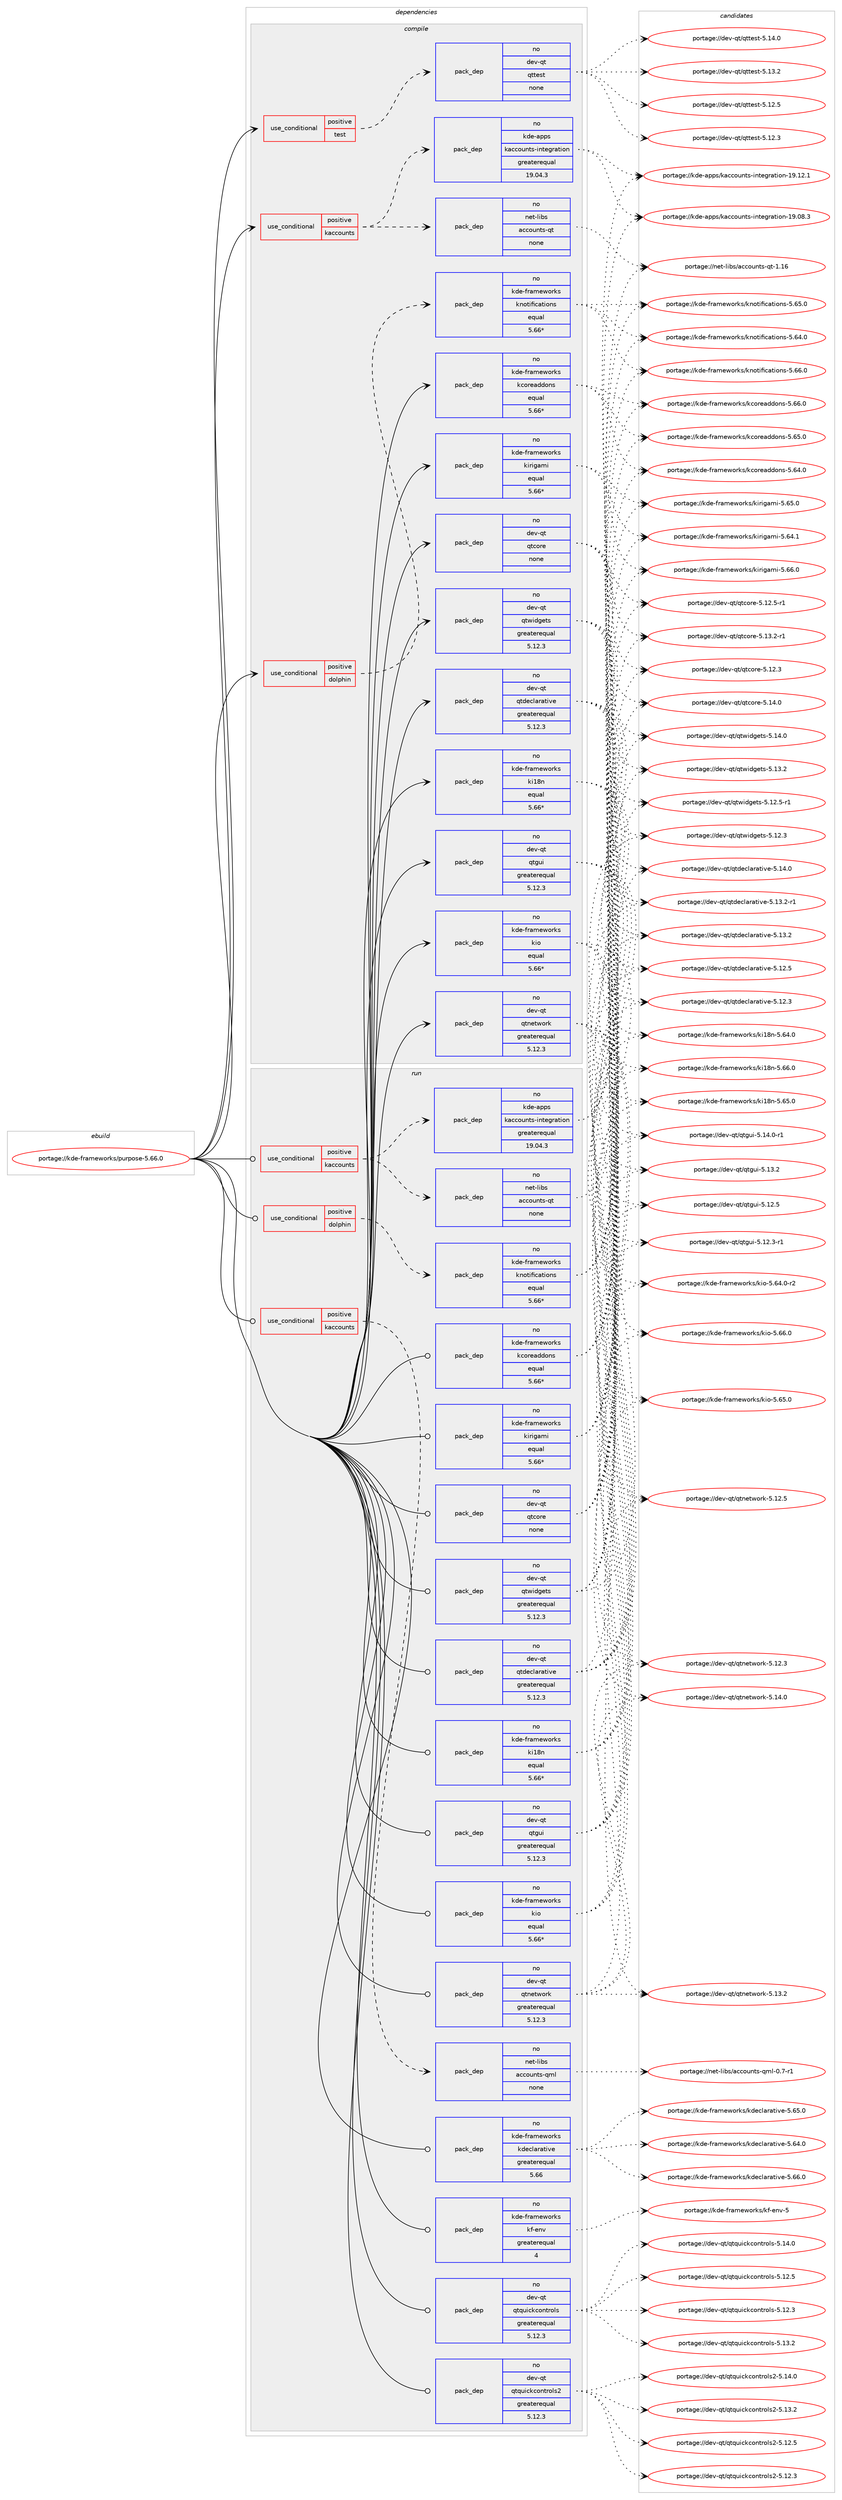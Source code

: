 digraph prolog {

# *************
# Graph options
# *************

newrank=true;
concentrate=true;
compound=true;
graph [rankdir=LR,fontname=Helvetica,fontsize=10,ranksep=1.5];#, ranksep=2.5, nodesep=0.2];
edge  [arrowhead=vee];
node  [fontname=Helvetica,fontsize=10];

# **********
# The ebuild
# **********

subgraph cluster_leftcol {
color=gray;
rank=same;
label=<<i>ebuild</i>>;
id [label="portage://kde-frameworks/purpose-5.66.0", color=red, width=4, href="../kde-frameworks/purpose-5.66.0.svg"];
}

# ****************
# The dependencies
# ****************

subgraph cluster_midcol {
color=gray;
label=<<i>dependencies</i>>;
subgraph cluster_compile {
fillcolor="#eeeeee";
style=filled;
label=<<i>compile</i>>;
subgraph cond55163 {
dependency244791 [label=<<TABLE BORDER="0" CELLBORDER="1" CELLSPACING="0" CELLPADDING="4"><TR><TD ROWSPAN="3" CELLPADDING="10">use_conditional</TD></TR><TR><TD>positive</TD></TR><TR><TD>dolphin</TD></TR></TABLE>>, shape=none, color=red];
subgraph pack185816 {
dependency244792 [label=<<TABLE BORDER="0" CELLBORDER="1" CELLSPACING="0" CELLPADDING="4" WIDTH="220"><TR><TD ROWSPAN="6" CELLPADDING="30">pack_dep</TD></TR><TR><TD WIDTH="110">no</TD></TR><TR><TD>kde-frameworks</TD></TR><TR><TD>knotifications</TD></TR><TR><TD>equal</TD></TR><TR><TD>5.66*</TD></TR></TABLE>>, shape=none, color=blue];
}
dependency244791:e -> dependency244792:w [weight=20,style="dashed",arrowhead="vee"];
}
id:e -> dependency244791:w [weight=20,style="solid",arrowhead="vee"];
subgraph cond55164 {
dependency244793 [label=<<TABLE BORDER="0" CELLBORDER="1" CELLSPACING="0" CELLPADDING="4"><TR><TD ROWSPAN="3" CELLPADDING="10">use_conditional</TD></TR><TR><TD>positive</TD></TR><TR><TD>kaccounts</TD></TR></TABLE>>, shape=none, color=red];
subgraph pack185817 {
dependency244794 [label=<<TABLE BORDER="0" CELLBORDER="1" CELLSPACING="0" CELLPADDING="4" WIDTH="220"><TR><TD ROWSPAN="6" CELLPADDING="30">pack_dep</TD></TR><TR><TD WIDTH="110">no</TD></TR><TR><TD>kde-apps</TD></TR><TR><TD>kaccounts-integration</TD></TR><TR><TD>greaterequal</TD></TR><TR><TD>19.04.3</TD></TR></TABLE>>, shape=none, color=blue];
}
dependency244793:e -> dependency244794:w [weight=20,style="dashed",arrowhead="vee"];
subgraph pack185818 {
dependency244795 [label=<<TABLE BORDER="0" CELLBORDER="1" CELLSPACING="0" CELLPADDING="4" WIDTH="220"><TR><TD ROWSPAN="6" CELLPADDING="30">pack_dep</TD></TR><TR><TD WIDTH="110">no</TD></TR><TR><TD>net-libs</TD></TR><TR><TD>accounts-qt</TD></TR><TR><TD>none</TD></TR><TR><TD></TD></TR></TABLE>>, shape=none, color=blue];
}
dependency244793:e -> dependency244795:w [weight=20,style="dashed",arrowhead="vee"];
}
id:e -> dependency244793:w [weight=20,style="solid",arrowhead="vee"];
subgraph cond55165 {
dependency244796 [label=<<TABLE BORDER="0" CELLBORDER="1" CELLSPACING="0" CELLPADDING="4"><TR><TD ROWSPAN="3" CELLPADDING="10">use_conditional</TD></TR><TR><TD>positive</TD></TR><TR><TD>test</TD></TR></TABLE>>, shape=none, color=red];
subgraph pack185819 {
dependency244797 [label=<<TABLE BORDER="0" CELLBORDER="1" CELLSPACING="0" CELLPADDING="4" WIDTH="220"><TR><TD ROWSPAN="6" CELLPADDING="30">pack_dep</TD></TR><TR><TD WIDTH="110">no</TD></TR><TR><TD>dev-qt</TD></TR><TR><TD>qttest</TD></TR><TR><TD>none</TD></TR><TR><TD></TD></TR></TABLE>>, shape=none, color=blue];
}
dependency244796:e -> dependency244797:w [weight=20,style="dashed",arrowhead="vee"];
}
id:e -> dependency244796:w [weight=20,style="solid",arrowhead="vee"];
subgraph pack185820 {
dependency244798 [label=<<TABLE BORDER="0" CELLBORDER="1" CELLSPACING="0" CELLPADDING="4" WIDTH="220"><TR><TD ROWSPAN="6" CELLPADDING="30">pack_dep</TD></TR><TR><TD WIDTH="110">no</TD></TR><TR><TD>dev-qt</TD></TR><TR><TD>qtcore</TD></TR><TR><TD>none</TD></TR><TR><TD></TD></TR></TABLE>>, shape=none, color=blue];
}
id:e -> dependency244798:w [weight=20,style="solid",arrowhead="vee"];
subgraph pack185821 {
dependency244799 [label=<<TABLE BORDER="0" CELLBORDER="1" CELLSPACING="0" CELLPADDING="4" WIDTH="220"><TR><TD ROWSPAN="6" CELLPADDING="30">pack_dep</TD></TR><TR><TD WIDTH="110">no</TD></TR><TR><TD>dev-qt</TD></TR><TR><TD>qtdeclarative</TD></TR><TR><TD>greaterequal</TD></TR><TR><TD>5.12.3</TD></TR></TABLE>>, shape=none, color=blue];
}
id:e -> dependency244799:w [weight=20,style="solid",arrowhead="vee"];
subgraph pack185822 {
dependency244800 [label=<<TABLE BORDER="0" CELLBORDER="1" CELLSPACING="0" CELLPADDING="4" WIDTH="220"><TR><TD ROWSPAN="6" CELLPADDING="30">pack_dep</TD></TR><TR><TD WIDTH="110">no</TD></TR><TR><TD>dev-qt</TD></TR><TR><TD>qtgui</TD></TR><TR><TD>greaterequal</TD></TR><TR><TD>5.12.3</TD></TR></TABLE>>, shape=none, color=blue];
}
id:e -> dependency244800:w [weight=20,style="solid",arrowhead="vee"];
subgraph pack185823 {
dependency244801 [label=<<TABLE BORDER="0" CELLBORDER="1" CELLSPACING="0" CELLPADDING="4" WIDTH="220"><TR><TD ROWSPAN="6" CELLPADDING="30">pack_dep</TD></TR><TR><TD WIDTH="110">no</TD></TR><TR><TD>dev-qt</TD></TR><TR><TD>qtnetwork</TD></TR><TR><TD>greaterequal</TD></TR><TR><TD>5.12.3</TD></TR></TABLE>>, shape=none, color=blue];
}
id:e -> dependency244801:w [weight=20,style="solid",arrowhead="vee"];
subgraph pack185824 {
dependency244802 [label=<<TABLE BORDER="0" CELLBORDER="1" CELLSPACING="0" CELLPADDING="4" WIDTH="220"><TR><TD ROWSPAN="6" CELLPADDING="30">pack_dep</TD></TR><TR><TD WIDTH="110">no</TD></TR><TR><TD>dev-qt</TD></TR><TR><TD>qtwidgets</TD></TR><TR><TD>greaterequal</TD></TR><TR><TD>5.12.3</TD></TR></TABLE>>, shape=none, color=blue];
}
id:e -> dependency244802:w [weight=20,style="solid",arrowhead="vee"];
subgraph pack185825 {
dependency244803 [label=<<TABLE BORDER="0" CELLBORDER="1" CELLSPACING="0" CELLPADDING="4" WIDTH="220"><TR><TD ROWSPAN="6" CELLPADDING="30">pack_dep</TD></TR><TR><TD WIDTH="110">no</TD></TR><TR><TD>kde-frameworks</TD></TR><TR><TD>kcoreaddons</TD></TR><TR><TD>equal</TD></TR><TR><TD>5.66*</TD></TR></TABLE>>, shape=none, color=blue];
}
id:e -> dependency244803:w [weight=20,style="solid",arrowhead="vee"];
subgraph pack185826 {
dependency244804 [label=<<TABLE BORDER="0" CELLBORDER="1" CELLSPACING="0" CELLPADDING="4" WIDTH="220"><TR><TD ROWSPAN="6" CELLPADDING="30">pack_dep</TD></TR><TR><TD WIDTH="110">no</TD></TR><TR><TD>kde-frameworks</TD></TR><TR><TD>ki18n</TD></TR><TR><TD>equal</TD></TR><TR><TD>5.66*</TD></TR></TABLE>>, shape=none, color=blue];
}
id:e -> dependency244804:w [weight=20,style="solid",arrowhead="vee"];
subgraph pack185827 {
dependency244805 [label=<<TABLE BORDER="0" CELLBORDER="1" CELLSPACING="0" CELLPADDING="4" WIDTH="220"><TR><TD ROWSPAN="6" CELLPADDING="30">pack_dep</TD></TR><TR><TD WIDTH="110">no</TD></TR><TR><TD>kde-frameworks</TD></TR><TR><TD>kio</TD></TR><TR><TD>equal</TD></TR><TR><TD>5.66*</TD></TR></TABLE>>, shape=none, color=blue];
}
id:e -> dependency244805:w [weight=20,style="solid",arrowhead="vee"];
subgraph pack185828 {
dependency244806 [label=<<TABLE BORDER="0" CELLBORDER="1" CELLSPACING="0" CELLPADDING="4" WIDTH="220"><TR><TD ROWSPAN="6" CELLPADDING="30">pack_dep</TD></TR><TR><TD WIDTH="110">no</TD></TR><TR><TD>kde-frameworks</TD></TR><TR><TD>kirigami</TD></TR><TR><TD>equal</TD></TR><TR><TD>5.66*</TD></TR></TABLE>>, shape=none, color=blue];
}
id:e -> dependency244806:w [weight=20,style="solid",arrowhead="vee"];
}
subgraph cluster_compileandrun {
fillcolor="#eeeeee";
style=filled;
label=<<i>compile and run</i>>;
}
subgraph cluster_run {
fillcolor="#eeeeee";
style=filled;
label=<<i>run</i>>;
subgraph cond55166 {
dependency244807 [label=<<TABLE BORDER="0" CELLBORDER="1" CELLSPACING="0" CELLPADDING="4"><TR><TD ROWSPAN="3" CELLPADDING="10">use_conditional</TD></TR><TR><TD>positive</TD></TR><TR><TD>dolphin</TD></TR></TABLE>>, shape=none, color=red];
subgraph pack185829 {
dependency244808 [label=<<TABLE BORDER="0" CELLBORDER="1" CELLSPACING="0" CELLPADDING="4" WIDTH="220"><TR><TD ROWSPAN="6" CELLPADDING="30">pack_dep</TD></TR><TR><TD WIDTH="110">no</TD></TR><TR><TD>kde-frameworks</TD></TR><TR><TD>knotifications</TD></TR><TR><TD>equal</TD></TR><TR><TD>5.66*</TD></TR></TABLE>>, shape=none, color=blue];
}
dependency244807:e -> dependency244808:w [weight=20,style="dashed",arrowhead="vee"];
}
id:e -> dependency244807:w [weight=20,style="solid",arrowhead="odot"];
subgraph cond55167 {
dependency244809 [label=<<TABLE BORDER="0" CELLBORDER="1" CELLSPACING="0" CELLPADDING="4"><TR><TD ROWSPAN="3" CELLPADDING="10">use_conditional</TD></TR><TR><TD>positive</TD></TR><TR><TD>kaccounts</TD></TR></TABLE>>, shape=none, color=red];
subgraph pack185830 {
dependency244810 [label=<<TABLE BORDER="0" CELLBORDER="1" CELLSPACING="0" CELLPADDING="4" WIDTH="220"><TR><TD ROWSPAN="6" CELLPADDING="30">pack_dep</TD></TR><TR><TD WIDTH="110">no</TD></TR><TR><TD>kde-apps</TD></TR><TR><TD>kaccounts-integration</TD></TR><TR><TD>greaterequal</TD></TR><TR><TD>19.04.3</TD></TR></TABLE>>, shape=none, color=blue];
}
dependency244809:e -> dependency244810:w [weight=20,style="dashed",arrowhead="vee"];
subgraph pack185831 {
dependency244811 [label=<<TABLE BORDER="0" CELLBORDER="1" CELLSPACING="0" CELLPADDING="4" WIDTH="220"><TR><TD ROWSPAN="6" CELLPADDING="30">pack_dep</TD></TR><TR><TD WIDTH="110">no</TD></TR><TR><TD>net-libs</TD></TR><TR><TD>accounts-qt</TD></TR><TR><TD>none</TD></TR><TR><TD></TD></TR></TABLE>>, shape=none, color=blue];
}
dependency244809:e -> dependency244811:w [weight=20,style="dashed",arrowhead="vee"];
}
id:e -> dependency244809:w [weight=20,style="solid",arrowhead="odot"];
subgraph cond55168 {
dependency244812 [label=<<TABLE BORDER="0" CELLBORDER="1" CELLSPACING="0" CELLPADDING="4"><TR><TD ROWSPAN="3" CELLPADDING="10">use_conditional</TD></TR><TR><TD>positive</TD></TR><TR><TD>kaccounts</TD></TR></TABLE>>, shape=none, color=red];
subgraph pack185832 {
dependency244813 [label=<<TABLE BORDER="0" CELLBORDER="1" CELLSPACING="0" CELLPADDING="4" WIDTH="220"><TR><TD ROWSPAN="6" CELLPADDING="30">pack_dep</TD></TR><TR><TD WIDTH="110">no</TD></TR><TR><TD>net-libs</TD></TR><TR><TD>accounts-qml</TD></TR><TR><TD>none</TD></TR><TR><TD></TD></TR></TABLE>>, shape=none, color=blue];
}
dependency244812:e -> dependency244813:w [weight=20,style="dashed",arrowhead="vee"];
}
id:e -> dependency244812:w [weight=20,style="solid",arrowhead="odot"];
subgraph pack185833 {
dependency244814 [label=<<TABLE BORDER="0" CELLBORDER="1" CELLSPACING="0" CELLPADDING="4" WIDTH="220"><TR><TD ROWSPAN="6" CELLPADDING="30">pack_dep</TD></TR><TR><TD WIDTH="110">no</TD></TR><TR><TD>dev-qt</TD></TR><TR><TD>qtcore</TD></TR><TR><TD>none</TD></TR><TR><TD></TD></TR></TABLE>>, shape=none, color=blue];
}
id:e -> dependency244814:w [weight=20,style="solid",arrowhead="odot"];
subgraph pack185834 {
dependency244815 [label=<<TABLE BORDER="0" CELLBORDER="1" CELLSPACING="0" CELLPADDING="4" WIDTH="220"><TR><TD ROWSPAN="6" CELLPADDING="30">pack_dep</TD></TR><TR><TD WIDTH="110">no</TD></TR><TR><TD>dev-qt</TD></TR><TR><TD>qtdeclarative</TD></TR><TR><TD>greaterequal</TD></TR><TR><TD>5.12.3</TD></TR></TABLE>>, shape=none, color=blue];
}
id:e -> dependency244815:w [weight=20,style="solid",arrowhead="odot"];
subgraph pack185835 {
dependency244816 [label=<<TABLE BORDER="0" CELLBORDER="1" CELLSPACING="0" CELLPADDING="4" WIDTH="220"><TR><TD ROWSPAN="6" CELLPADDING="30">pack_dep</TD></TR><TR><TD WIDTH="110">no</TD></TR><TR><TD>dev-qt</TD></TR><TR><TD>qtgui</TD></TR><TR><TD>greaterequal</TD></TR><TR><TD>5.12.3</TD></TR></TABLE>>, shape=none, color=blue];
}
id:e -> dependency244816:w [weight=20,style="solid",arrowhead="odot"];
subgraph pack185836 {
dependency244817 [label=<<TABLE BORDER="0" CELLBORDER="1" CELLSPACING="0" CELLPADDING="4" WIDTH="220"><TR><TD ROWSPAN="6" CELLPADDING="30">pack_dep</TD></TR><TR><TD WIDTH="110">no</TD></TR><TR><TD>dev-qt</TD></TR><TR><TD>qtnetwork</TD></TR><TR><TD>greaterequal</TD></TR><TR><TD>5.12.3</TD></TR></TABLE>>, shape=none, color=blue];
}
id:e -> dependency244817:w [weight=20,style="solid",arrowhead="odot"];
subgraph pack185837 {
dependency244818 [label=<<TABLE BORDER="0" CELLBORDER="1" CELLSPACING="0" CELLPADDING="4" WIDTH="220"><TR><TD ROWSPAN="6" CELLPADDING="30">pack_dep</TD></TR><TR><TD WIDTH="110">no</TD></TR><TR><TD>dev-qt</TD></TR><TR><TD>qtquickcontrols</TD></TR><TR><TD>greaterequal</TD></TR><TR><TD>5.12.3</TD></TR></TABLE>>, shape=none, color=blue];
}
id:e -> dependency244818:w [weight=20,style="solid",arrowhead="odot"];
subgraph pack185838 {
dependency244819 [label=<<TABLE BORDER="0" CELLBORDER="1" CELLSPACING="0" CELLPADDING="4" WIDTH="220"><TR><TD ROWSPAN="6" CELLPADDING="30">pack_dep</TD></TR><TR><TD WIDTH="110">no</TD></TR><TR><TD>dev-qt</TD></TR><TR><TD>qtquickcontrols2</TD></TR><TR><TD>greaterequal</TD></TR><TR><TD>5.12.3</TD></TR></TABLE>>, shape=none, color=blue];
}
id:e -> dependency244819:w [weight=20,style="solid",arrowhead="odot"];
subgraph pack185839 {
dependency244820 [label=<<TABLE BORDER="0" CELLBORDER="1" CELLSPACING="0" CELLPADDING="4" WIDTH="220"><TR><TD ROWSPAN="6" CELLPADDING="30">pack_dep</TD></TR><TR><TD WIDTH="110">no</TD></TR><TR><TD>dev-qt</TD></TR><TR><TD>qtwidgets</TD></TR><TR><TD>greaterequal</TD></TR><TR><TD>5.12.3</TD></TR></TABLE>>, shape=none, color=blue];
}
id:e -> dependency244820:w [weight=20,style="solid",arrowhead="odot"];
subgraph pack185840 {
dependency244821 [label=<<TABLE BORDER="0" CELLBORDER="1" CELLSPACING="0" CELLPADDING="4" WIDTH="220"><TR><TD ROWSPAN="6" CELLPADDING="30">pack_dep</TD></TR><TR><TD WIDTH="110">no</TD></TR><TR><TD>kde-frameworks</TD></TR><TR><TD>kcoreaddons</TD></TR><TR><TD>equal</TD></TR><TR><TD>5.66*</TD></TR></TABLE>>, shape=none, color=blue];
}
id:e -> dependency244821:w [weight=20,style="solid",arrowhead="odot"];
subgraph pack185841 {
dependency244822 [label=<<TABLE BORDER="0" CELLBORDER="1" CELLSPACING="0" CELLPADDING="4" WIDTH="220"><TR><TD ROWSPAN="6" CELLPADDING="30">pack_dep</TD></TR><TR><TD WIDTH="110">no</TD></TR><TR><TD>kde-frameworks</TD></TR><TR><TD>kdeclarative</TD></TR><TR><TD>greaterequal</TD></TR><TR><TD>5.66</TD></TR></TABLE>>, shape=none, color=blue];
}
id:e -> dependency244822:w [weight=20,style="solid",arrowhead="odot"];
subgraph pack185842 {
dependency244823 [label=<<TABLE BORDER="0" CELLBORDER="1" CELLSPACING="0" CELLPADDING="4" WIDTH="220"><TR><TD ROWSPAN="6" CELLPADDING="30">pack_dep</TD></TR><TR><TD WIDTH="110">no</TD></TR><TR><TD>kde-frameworks</TD></TR><TR><TD>kf-env</TD></TR><TR><TD>greaterequal</TD></TR><TR><TD>4</TD></TR></TABLE>>, shape=none, color=blue];
}
id:e -> dependency244823:w [weight=20,style="solid",arrowhead="odot"];
subgraph pack185843 {
dependency244824 [label=<<TABLE BORDER="0" CELLBORDER="1" CELLSPACING="0" CELLPADDING="4" WIDTH="220"><TR><TD ROWSPAN="6" CELLPADDING="30">pack_dep</TD></TR><TR><TD WIDTH="110">no</TD></TR><TR><TD>kde-frameworks</TD></TR><TR><TD>ki18n</TD></TR><TR><TD>equal</TD></TR><TR><TD>5.66*</TD></TR></TABLE>>, shape=none, color=blue];
}
id:e -> dependency244824:w [weight=20,style="solid",arrowhead="odot"];
subgraph pack185844 {
dependency244825 [label=<<TABLE BORDER="0" CELLBORDER="1" CELLSPACING="0" CELLPADDING="4" WIDTH="220"><TR><TD ROWSPAN="6" CELLPADDING="30">pack_dep</TD></TR><TR><TD WIDTH="110">no</TD></TR><TR><TD>kde-frameworks</TD></TR><TR><TD>kio</TD></TR><TR><TD>equal</TD></TR><TR><TD>5.66*</TD></TR></TABLE>>, shape=none, color=blue];
}
id:e -> dependency244825:w [weight=20,style="solid",arrowhead="odot"];
subgraph pack185845 {
dependency244826 [label=<<TABLE BORDER="0" CELLBORDER="1" CELLSPACING="0" CELLPADDING="4" WIDTH="220"><TR><TD ROWSPAN="6" CELLPADDING="30">pack_dep</TD></TR><TR><TD WIDTH="110">no</TD></TR><TR><TD>kde-frameworks</TD></TR><TR><TD>kirigami</TD></TR><TR><TD>equal</TD></TR><TR><TD>5.66*</TD></TR></TABLE>>, shape=none, color=blue];
}
id:e -> dependency244826:w [weight=20,style="solid",arrowhead="odot"];
}
}

# **************
# The candidates
# **************

subgraph cluster_choices {
rank=same;
color=gray;
label=<<i>candidates</i>>;

subgraph choice185816 {
color=black;
nodesep=1;
choice107100101451021149710910111911111410711547107110111116105102105999711610511111011545534654544648 [label="portage://kde-frameworks/knotifications-5.66.0", color=red, width=4,href="../kde-frameworks/knotifications-5.66.0.svg"];
choice107100101451021149710910111911111410711547107110111116105102105999711610511111011545534654534648 [label="portage://kde-frameworks/knotifications-5.65.0", color=red, width=4,href="../kde-frameworks/knotifications-5.65.0.svg"];
choice107100101451021149710910111911111410711547107110111116105102105999711610511111011545534654524648 [label="portage://kde-frameworks/knotifications-5.64.0", color=red, width=4,href="../kde-frameworks/knotifications-5.64.0.svg"];
dependency244792:e -> choice107100101451021149710910111911111410711547107110111116105102105999711610511111011545534654544648:w [style=dotted,weight="100"];
dependency244792:e -> choice107100101451021149710910111911111410711547107110111116105102105999711610511111011545534654534648:w [style=dotted,weight="100"];
dependency244792:e -> choice107100101451021149710910111911111410711547107110111116105102105999711610511111011545534654524648:w [style=dotted,weight="100"];
}
subgraph choice185817 {
color=black;
nodesep=1;
choice10710010145971121121154710797999911111711011611545105110116101103114971161051111104549574649504649 [label="portage://kde-apps/kaccounts-integration-19.12.1", color=red, width=4,href="../kde-apps/kaccounts-integration-19.12.1.svg"];
choice10710010145971121121154710797999911111711011611545105110116101103114971161051111104549574648564651 [label="portage://kde-apps/kaccounts-integration-19.08.3", color=red, width=4,href="../kde-apps/kaccounts-integration-19.08.3.svg"];
dependency244794:e -> choice10710010145971121121154710797999911111711011611545105110116101103114971161051111104549574649504649:w [style=dotted,weight="100"];
dependency244794:e -> choice10710010145971121121154710797999911111711011611545105110116101103114971161051111104549574648564651:w [style=dotted,weight="100"];
}
subgraph choice185818 {
color=black;
nodesep=1;
choice110101116451081059811547979999111117110116115451131164549464954 [label="portage://net-libs/accounts-qt-1.16", color=red, width=4,href="../net-libs/accounts-qt-1.16.svg"];
dependency244795:e -> choice110101116451081059811547979999111117110116115451131164549464954:w [style=dotted,weight="100"];
}
subgraph choice185819 {
color=black;
nodesep=1;
choice100101118451131164711311611610111511645534649524648 [label="portage://dev-qt/qttest-5.14.0", color=red, width=4,href="../dev-qt/qttest-5.14.0.svg"];
choice100101118451131164711311611610111511645534649514650 [label="portage://dev-qt/qttest-5.13.2", color=red, width=4,href="../dev-qt/qttest-5.13.2.svg"];
choice100101118451131164711311611610111511645534649504653 [label="portage://dev-qt/qttest-5.12.5", color=red, width=4,href="../dev-qt/qttest-5.12.5.svg"];
choice100101118451131164711311611610111511645534649504651 [label="portage://dev-qt/qttest-5.12.3", color=red, width=4,href="../dev-qt/qttest-5.12.3.svg"];
dependency244797:e -> choice100101118451131164711311611610111511645534649524648:w [style=dotted,weight="100"];
dependency244797:e -> choice100101118451131164711311611610111511645534649514650:w [style=dotted,weight="100"];
dependency244797:e -> choice100101118451131164711311611610111511645534649504653:w [style=dotted,weight="100"];
dependency244797:e -> choice100101118451131164711311611610111511645534649504651:w [style=dotted,weight="100"];
}
subgraph choice185820 {
color=black;
nodesep=1;
choice10010111845113116471131169911111410145534649524648 [label="portage://dev-qt/qtcore-5.14.0", color=red, width=4,href="../dev-qt/qtcore-5.14.0.svg"];
choice100101118451131164711311699111114101455346495146504511449 [label="portage://dev-qt/qtcore-5.13.2-r1", color=red, width=4,href="../dev-qt/qtcore-5.13.2-r1.svg"];
choice100101118451131164711311699111114101455346495046534511449 [label="portage://dev-qt/qtcore-5.12.5-r1", color=red, width=4,href="../dev-qt/qtcore-5.12.5-r1.svg"];
choice10010111845113116471131169911111410145534649504651 [label="portage://dev-qt/qtcore-5.12.3", color=red, width=4,href="../dev-qt/qtcore-5.12.3.svg"];
dependency244798:e -> choice10010111845113116471131169911111410145534649524648:w [style=dotted,weight="100"];
dependency244798:e -> choice100101118451131164711311699111114101455346495146504511449:w [style=dotted,weight="100"];
dependency244798:e -> choice100101118451131164711311699111114101455346495046534511449:w [style=dotted,weight="100"];
dependency244798:e -> choice10010111845113116471131169911111410145534649504651:w [style=dotted,weight="100"];
}
subgraph choice185821 {
color=black;
nodesep=1;
choice100101118451131164711311610010199108971149711610511810145534649524648 [label="portage://dev-qt/qtdeclarative-5.14.0", color=red, width=4,href="../dev-qt/qtdeclarative-5.14.0.svg"];
choice1001011184511311647113116100101991089711497116105118101455346495146504511449 [label="portage://dev-qt/qtdeclarative-5.13.2-r1", color=red, width=4,href="../dev-qt/qtdeclarative-5.13.2-r1.svg"];
choice100101118451131164711311610010199108971149711610511810145534649514650 [label="portage://dev-qt/qtdeclarative-5.13.2", color=red, width=4,href="../dev-qt/qtdeclarative-5.13.2.svg"];
choice100101118451131164711311610010199108971149711610511810145534649504653 [label="portage://dev-qt/qtdeclarative-5.12.5", color=red, width=4,href="../dev-qt/qtdeclarative-5.12.5.svg"];
choice100101118451131164711311610010199108971149711610511810145534649504651 [label="portage://dev-qt/qtdeclarative-5.12.3", color=red, width=4,href="../dev-qt/qtdeclarative-5.12.3.svg"];
dependency244799:e -> choice100101118451131164711311610010199108971149711610511810145534649524648:w [style=dotted,weight="100"];
dependency244799:e -> choice1001011184511311647113116100101991089711497116105118101455346495146504511449:w [style=dotted,weight="100"];
dependency244799:e -> choice100101118451131164711311610010199108971149711610511810145534649514650:w [style=dotted,weight="100"];
dependency244799:e -> choice100101118451131164711311610010199108971149711610511810145534649504653:w [style=dotted,weight="100"];
dependency244799:e -> choice100101118451131164711311610010199108971149711610511810145534649504651:w [style=dotted,weight="100"];
}
subgraph choice185822 {
color=black;
nodesep=1;
choice1001011184511311647113116103117105455346495246484511449 [label="portage://dev-qt/qtgui-5.14.0-r1", color=red, width=4,href="../dev-qt/qtgui-5.14.0-r1.svg"];
choice100101118451131164711311610311710545534649514650 [label="portage://dev-qt/qtgui-5.13.2", color=red, width=4,href="../dev-qt/qtgui-5.13.2.svg"];
choice100101118451131164711311610311710545534649504653 [label="portage://dev-qt/qtgui-5.12.5", color=red, width=4,href="../dev-qt/qtgui-5.12.5.svg"];
choice1001011184511311647113116103117105455346495046514511449 [label="portage://dev-qt/qtgui-5.12.3-r1", color=red, width=4,href="../dev-qt/qtgui-5.12.3-r1.svg"];
dependency244800:e -> choice1001011184511311647113116103117105455346495246484511449:w [style=dotted,weight="100"];
dependency244800:e -> choice100101118451131164711311610311710545534649514650:w [style=dotted,weight="100"];
dependency244800:e -> choice100101118451131164711311610311710545534649504653:w [style=dotted,weight="100"];
dependency244800:e -> choice1001011184511311647113116103117105455346495046514511449:w [style=dotted,weight="100"];
}
subgraph choice185823 {
color=black;
nodesep=1;
choice100101118451131164711311611010111611911111410745534649524648 [label="portage://dev-qt/qtnetwork-5.14.0", color=red, width=4,href="../dev-qt/qtnetwork-5.14.0.svg"];
choice100101118451131164711311611010111611911111410745534649514650 [label="portage://dev-qt/qtnetwork-5.13.2", color=red, width=4,href="../dev-qt/qtnetwork-5.13.2.svg"];
choice100101118451131164711311611010111611911111410745534649504653 [label="portage://dev-qt/qtnetwork-5.12.5", color=red, width=4,href="../dev-qt/qtnetwork-5.12.5.svg"];
choice100101118451131164711311611010111611911111410745534649504651 [label="portage://dev-qt/qtnetwork-5.12.3", color=red, width=4,href="../dev-qt/qtnetwork-5.12.3.svg"];
dependency244801:e -> choice100101118451131164711311611010111611911111410745534649524648:w [style=dotted,weight="100"];
dependency244801:e -> choice100101118451131164711311611010111611911111410745534649514650:w [style=dotted,weight="100"];
dependency244801:e -> choice100101118451131164711311611010111611911111410745534649504653:w [style=dotted,weight="100"];
dependency244801:e -> choice100101118451131164711311611010111611911111410745534649504651:w [style=dotted,weight="100"];
}
subgraph choice185824 {
color=black;
nodesep=1;
choice100101118451131164711311611910510010310111611545534649524648 [label="portage://dev-qt/qtwidgets-5.14.0", color=red, width=4,href="../dev-qt/qtwidgets-5.14.0.svg"];
choice100101118451131164711311611910510010310111611545534649514650 [label="portage://dev-qt/qtwidgets-5.13.2", color=red, width=4,href="../dev-qt/qtwidgets-5.13.2.svg"];
choice1001011184511311647113116119105100103101116115455346495046534511449 [label="portage://dev-qt/qtwidgets-5.12.5-r1", color=red, width=4,href="../dev-qt/qtwidgets-5.12.5-r1.svg"];
choice100101118451131164711311611910510010310111611545534649504651 [label="portage://dev-qt/qtwidgets-5.12.3", color=red, width=4,href="../dev-qt/qtwidgets-5.12.3.svg"];
dependency244802:e -> choice100101118451131164711311611910510010310111611545534649524648:w [style=dotted,weight="100"];
dependency244802:e -> choice100101118451131164711311611910510010310111611545534649514650:w [style=dotted,weight="100"];
dependency244802:e -> choice1001011184511311647113116119105100103101116115455346495046534511449:w [style=dotted,weight="100"];
dependency244802:e -> choice100101118451131164711311611910510010310111611545534649504651:w [style=dotted,weight="100"];
}
subgraph choice185825 {
color=black;
nodesep=1;
choice107100101451021149710910111911111410711547107991111141019710010011111011545534654544648 [label="portage://kde-frameworks/kcoreaddons-5.66.0", color=red, width=4,href="../kde-frameworks/kcoreaddons-5.66.0.svg"];
choice107100101451021149710910111911111410711547107991111141019710010011111011545534654534648 [label="portage://kde-frameworks/kcoreaddons-5.65.0", color=red, width=4,href="../kde-frameworks/kcoreaddons-5.65.0.svg"];
choice107100101451021149710910111911111410711547107991111141019710010011111011545534654524648 [label="portage://kde-frameworks/kcoreaddons-5.64.0", color=red, width=4,href="../kde-frameworks/kcoreaddons-5.64.0.svg"];
dependency244803:e -> choice107100101451021149710910111911111410711547107991111141019710010011111011545534654544648:w [style=dotted,weight="100"];
dependency244803:e -> choice107100101451021149710910111911111410711547107991111141019710010011111011545534654534648:w [style=dotted,weight="100"];
dependency244803:e -> choice107100101451021149710910111911111410711547107991111141019710010011111011545534654524648:w [style=dotted,weight="100"];
}
subgraph choice185826 {
color=black;
nodesep=1;
choice107100101451021149710910111911111410711547107105495611045534654544648 [label="portage://kde-frameworks/ki18n-5.66.0", color=red, width=4,href="../kde-frameworks/ki18n-5.66.0.svg"];
choice107100101451021149710910111911111410711547107105495611045534654534648 [label="portage://kde-frameworks/ki18n-5.65.0", color=red, width=4,href="../kde-frameworks/ki18n-5.65.0.svg"];
choice107100101451021149710910111911111410711547107105495611045534654524648 [label="portage://kde-frameworks/ki18n-5.64.0", color=red, width=4,href="../kde-frameworks/ki18n-5.64.0.svg"];
dependency244804:e -> choice107100101451021149710910111911111410711547107105495611045534654544648:w [style=dotted,weight="100"];
dependency244804:e -> choice107100101451021149710910111911111410711547107105495611045534654534648:w [style=dotted,weight="100"];
dependency244804:e -> choice107100101451021149710910111911111410711547107105495611045534654524648:w [style=dotted,weight="100"];
}
subgraph choice185827 {
color=black;
nodesep=1;
choice10710010145102114971091011191111141071154710710511145534654544648 [label="portage://kde-frameworks/kio-5.66.0", color=red, width=4,href="../kde-frameworks/kio-5.66.0.svg"];
choice10710010145102114971091011191111141071154710710511145534654534648 [label="portage://kde-frameworks/kio-5.65.0", color=red, width=4,href="../kde-frameworks/kio-5.65.0.svg"];
choice107100101451021149710910111911111410711547107105111455346545246484511450 [label="portage://kde-frameworks/kio-5.64.0-r2", color=red, width=4,href="../kde-frameworks/kio-5.64.0-r2.svg"];
dependency244805:e -> choice10710010145102114971091011191111141071154710710511145534654544648:w [style=dotted,weight="100"];
dependency244805:e -> choice10710010145102114971091011191111141071154710710511145534654534648:w [style=dotted,weight="100"];
dependency244805:e -> choice107100101451021149710910111911111410711547107105111455346545246484511450:w [style=dotted,weight="100"];
}
subgraph choice185828 {
color=black;
nodesep=1;
choice1071001014510211497109101119111114107115471071051141051039710910545534654544648 [label="portage://kde-frameworks/kirigami-5.66.0", color=red, width=4,href="../kde-frameworks/kirigami-5.66.0.svg"];
choice1071001014510211497109101119111114107115471071051141051039710910545534654534648 [label="portage://kde-frameworks/kirigami-5.65.0", color=red, width=4,href="../kde-frameworks/kirigami-5.65.0.svg"];
choice1071001014510211497109101119111114107115471071051141051039710910545534654524649 [label="portage://kde-frameworks/kirigami-5.64.1", color=red, width=4,href="../kde-frameworks/kirigami-5.64.1.svg"];
dependency244806:e -> choice1071001014510211497109101119111114107115471071051141051039710910545534654544648:w [style=dotted,weight="100"];
dependency244806:e -> choice1071001014510211497109101119111114107115471071051141051039710910545534654534648:w [style=dotted,weight="100"];
dependency244806:e -> choice1071001014510211497109101119111114107115471071051141051039710910545534654524649:w [style=dotted,weight="100"];
}
subgraph choice185829 {
color=black;
nodesep=1;
choice107100101451021149710910111911111410711547107110111116105102105999711610511111011545534654544648 [label="portage://kde-frameworks/knotifications-5.66.0", color=red, width=4,href="../kde-frameworks/knotifications-5.66.0.svg"];
choice107100101451021149710910111911111410711547107110111116105102105999711610511111011545534654534648 [label="portage://kde-frameworks/knotifications-5.65.0", color=red, width=4,href="../kde-frameworks/knotifications-5.65.0.svg"];
choice107100101451021149710910111911111410711547107110111116105102105999711610511111011545534654524648 [label="portage://kde-frameworks/knotifications-5.64.0", color=red, width=4,href="../kde-frameworks/knotifications-5.64.0.svg"];
dependency244808:e -> choice107100101451021149710910111911111410711547107110111116105102105999711610511111011545534654544648:w [style=dotted,weight="100"];
dependency244808:e -> choice107100101451021149710910111911111410711547107110111116105102105999711610511111011545534654534648:w [style=dotted,weight="100"];
dependency244808:e -> choice107100101451021149710910111911111410711547107110111116105102105999711610511111011545534654524648:w [style=dotted,weight="100"];
}
subgraph choice185830 {
color=black;
nodesep=1;
choice10710010145971121121154710797999911111711011611545105110116101103114971161051111104549574649504649 [label="portage://kde-apps/kaccounts-integration-19.12.1", color=red, width=4,href="../kde-apps/kaccounts-integration-19.12.1.svg"];
choice10710010145971121121154710797999911111711011611545105110116101103114971161051111104549574648564651 [label="portage://kde-apps/kaccounts-integration-19.08.3", color=red, width=4,href="../kde-apps/kaccounts-integration-19.08.3.svg"];
dependency244810:e -> choice10710010145971121121154710797999911111711011611545105110116101103114971161051111104549574649504649:w [style=dotted,weight="100"];
dependency244810:e -> choice10710010145971121121154710797999911111711011611545105110116101103114971161051111104549574648564651:w [style=dotted,weight="100"];
}
subgraph choice185831 {
color=black;
nodesep=1;
choice110101116451081059811547979999111117110116115451131164549464954 [label="portage://net-libs/accounts-qt-1.16", color=red, width=4,href="../net-libs/accounts-qt-1.16.svg"];
dependency244811:e -> choice110101116451081059811547979999111117110116115451131164549464954:w [style=dotted,weight="100"];
}
subgraph choice185832 {
color=black;
nodesep=1;
choice11010111645108105981154797999911111711011611545113109108454846554511449 [label="portage://net-libs/accounts-qml-0.7-r1", color=red, width=4,href="../net-libs/accounts-qml-0.7-r1.svg"];
dependency244813:e -> choice11010111645108105981154797999911111711011611545113109108454846554511449:w [style=dotted,weight="100"];
}
subgraph choice185833 {
color=black;
nodesep=1;
choice10010111845113116471131169911111410145534649524648 [label="portage://dev-qt/qtcore-5.14.0", color=red, width=4,href="../dev-qt/qtcore-5.14.0.svg"];
choice100101118451131164711311699111114101455346495146504511449 [label="portage://dev-qt/qtcore-5.13.2-r1", color=red, width=4,href="../dev-qt/qtcore-5.13.2-r1.svg"];
choice100101118451131164711311699111114101455346495046534511449 [label="portage://dev-qt/qtcore-5.12.5-r1", color=red, width=4,href="../dev-qt/qtcore-5.12.5-r1.svg"];
choice10010111845113116471131169911111410145534649504651 [label="portage://dev-qt/qtcore-5.12.3", color=red, width=4,href="../dev-qt/qtcore-5.12.3.svg"];
dependency244814:e -> choice10010111845113116471131169911111410145534649524648:w [style=dotted,weight="100"];
dependency244814:e -> choice100101118451131164711311699111114101455346495146504511449:w [style=dotted,weight="100"];
dependency244814:e -> choice100101118451131164711311699111114101455346495046534511449:w [style=dotted,weight="100"];
dependency244814:e -> choice10010111845113116471131169911111410145534649504651:w [style=dotted,weight="100"];
}
subgraph choice185834 {
color=black;
nodesep=1;
choice100101118451131164711311610010199108971149711610511810145534649524648 [label="portage://dev-qt/qtdeclarative-5.14.0", color=red, width=4,href="../dev-qt/qtdeclarative-5.14.0.svg"];
choice1001011184511311647113116100101991089711497116105118101455346495146504511449 [label="portage://dev-qt/qtdeclarative-5.13.2-r1", color=red, width=4,href="../dev-qt/qtdeclarative-5.13.2-r1.svg"];
choice100101118451131164711311610010199108971149711610511810145534649514650 [label="portage://dev-qt/qtdeclarative-5.13.2", color=red, width=4,href="../dev-qt/qtdeclarative-5.13.2.svg"];
choice100101118451131164711311610010199108971149711610511810145534649504653 [label="portage://dev-qt/qtdeclarative-5.12.5", color=red, width=4,href="../dev-qt/qtdeclarative-5.12.5.svg"];
choice100101118451131164711311610010199108971149711610511810145534649504651 [label="portage://dev-qt/qtdeclarative-5.12.3", color=red, width=4,href="../dev-qt/qtdeclarative-5.12.3.svg"];
dependency244815:e -> choice100101118451131164711311610010199108971149711610511810145534649524648:w [style=dotted,weight="100"];
dependency244815:e -> choice1001011184511311647113116100101991089711497116105118101455346495146504511449:w [style=dotted,weight="100"];
dependency244815:e -> choice100101118451131164711311610010199108971149711610511810145534649514650:w [style=dotted,weight="100"];
dependency244815:e -> choice100101118451131164711311610010199108971149711610511810145534649504653:w [style=dotted,weight="100"];
dependency244815:e -> choice100101118451131164711311610010199108971149711610511810145534649504651:w [style=dotted,weight="100"];
}
subgraph choice185835 {
color=black;
nodesep=1;
choice1001011184511311647113116103117105455346495246484511449 [label="portage://dev-qt/qtgui-5.14.0-r1", color=red, width=4,href="../dev-qt/qtgui-5.14.0-r1.svg"];
choice100101118451131164711311610311710545534649514650 [label="portage://dev-qt/qtgui-5.13.2", color=red, width=4,href="../dev-qt/qtgui-5.13.2.svg"];
choice100101118451131164711311610311710545534649504653 [label="portage://dev-qt/qtgui-5.12.5", color=red, width=4,href="../dev-qt/qtgui-5.12.5.svg"];
choice1001011184511311647113116103117105455346495046514511449 [label="portage://dev-qt/qtgui-5.12.3-r1", color=red, width=4,href="../dev-qt/qtgui-5.12.3-r1.svg"];
dependency244816:e -> choice1001011184511311647113116103117105455346495246484511449:w [style=dotted,weight="100"];
dependency244816:e -> choice100101118451131164711311610311710545534649514650:w [style=dotted,weight="100"];
dependency244816:e -> choice100101118451131164711311610311710545534649504653:w [style=dotted,weight="100"];
dependency244816:e -> choice1001011184511311647113116103117105455346495046514511449:w [style=dotted,weight="100"];
}
subgraph choice185836 {
color=black;
nodesep=1;
choice100101118451131164711311611010111611911111410745534649524648 [label="portage://dev-qt/qtnetwork-5.14.0", color=red, width=4,href="../dev-qt/qtnetwork-5.14.0.svg"];
choice100101118451131164711311611010111611911111410745534649514650 [label="portage://dev-qt/qtnetwork-5.13.2", color=red, width=4,href="../dev-qt/qtnetwork-5.13.2.svg"];
choice100101118451131164711311611010111611911111410745534649504653 [label="portage://dev-qt/qtnetwork-5.12.5", color=red, width=4,href="../dev-qt/qtnetwork-5.12.5.svg"];
choice100101118451131164711311611010111611911111410745534649504651 [label="portage://dev-qt/qtnetwork-5.12.3", color=red, width=4,href="../dev-qt/qtnetwork-5.12.3.svg"];
dependency244817:e -> choice100101118451131164711311611010111611911111410745534649524648:w [style=dotted,weight="100"];
dependency244817:e -> choice100101118451131164711311611010111611911111410745534649514650:w [style=dotted,weight="100"];
dependency244817:e -> choice100101118451131164711311611010111611911111410745534649504653:w [style=dotted,weight="100"];
dependency244817:e -> choice100101118451131164711311611010111611911111410745534649504651:w [style=dotted,weight="100"];
}
subgraph choice185837 {
color=black;
nodesep=1;
choice1001011184511311647113116113117105991079911111011611411110811545534649524648 [label="portage://dev-qt/qtquickcontrols-5.14.0", color=red, width=4,href="../dev-qt/qtquickcontrols-5.14.0.svg"];
choice1001011184511311647113116113117105991079911111011611411110811545534649514650 [label="portage://dev-qt/qtquickcontrols-5.13.2", color=red, width=4,href="../dev-qt/qtquickcontrols-5.13.2.svg"];
choice1001011184511311647113116113117105991079911111011611411110811545534649504653 [label="portage://dev-qt/qtquickcontrols-5.12.5", color=red, width=4,href="../dev-qt/qtquickcontrols-5.12.5.svg"];
choice1001011184511311647113116113117105991079911111011611411110811545534649504651 [label="portage://dev-qt/qtquickcontrols-5.12.3", color=red, width=4,href="../dev-qt/qtquickcontrols-5.12.3.svg"];
dependency244818:e -> choice1001011184511311647113116113117105991079911111011611411110811545534649524648:w [style=dotted,weight="100"];
dependency244818:e -> choice1001011184511311647113116113117105991079911111011611411110811545534649514650:w [style=dotted,weight="100"];
dependency244818:e -> choice1001011184511311647113116113117105991079911111011611411110811545534649504653:w [style=dotted,weight="100"];
dependency244818:e -> choice1001011184511311647113116113117105991079911111011611411110811545534649504651:w [style=dotted,weight="100"];
}
subgraph choice185838 {
color=black;
nodesep=1;
choice100101118451131164711311611311710599107991111101161141111081155045534649524648 [label="portage://dev-qt/qtquickcontrols2-5.14.0", color=red, width=4,href="../dev-qt/qtquickcontrols2-5.14.0.svg"];
choice100101118451131164711311611311710599107991111101161141111081155045534649514650 [label="portage://dev-qt/qtquickcontrols2-5.13.2", color=red, width=4,href="../dev-qt/qtquickcontrols2-5.13.2.svg"];
choice100101118451131164711311611311710599107991111101161141111081155045534649504653 [label="portage://dev-qt/qtquickcontrols2-5.12.5", color=red, width=4,href="../dev-qt/qtquickcontrols2-5.12.5.svg"];
choice100101118451131164711311611311710599107991111101161141111081155045534649504651 [label="portage://dev-qt/qtquickcontrols2-5.12.3", color=red, width=4,href="../dev-qt/qtquickcontrols2-5.12.3.svg"];
dependency244819:e -> choice100101118451131164711311611311710599107991111101161141111081155045534649524648:w [style=dotted,weight="100"];
dependency244819:e -> choice100101118451131164711311611311710599107991111101161141111081155045534649514650:w [style=dotted,weight="100"];
dependency244819:e -> choice100101118451131164711311611311710599107991111101161141111081155045534649504653:w [style=dotted,weight="100"];
dependency244819:e -> choice100101118451131164711311611311710599107991111101161141111081155045534649504651:w [style=dotted,weight="100"];
}
subgraph choice185839 {
color=black;
nodesep=1;
choice100101118451131164711311611910510010310111611545534649524648 [label="portage://dev-qt/qtwidgets-5.14.0", color=red, width=4,href="../dev-qt/qtwidgets-5.14.0.svg"];
choice100101118451131164711311611910510010310111611545534649514650 [label="portage://dev-qt/qtwidgets-5.13.2", color=red, width=4,href="../dev-qt/qtwidgets-5.13.2.svg"];
choice1001011184511311647113116119105100103101116115455346495046534511449 [label="portage://dev-qt/qtwidgets-5.12.5-r1", color=red, width=4,href="../dev-qt/qtwidgets-5.12.5-r1.svg"];
choice100101118451131164711311611910510010310111611545534649504651 [label="portage://dev-qt/qtwidgets-5.12.3", color=red, width=4,href="../dev-qt/qtwidgets-5.12.3.svg"];
dependency244820:e -> choice100101118451131164711311611910510010310111611545534649524648:w [style=dotted,weight="100"];
dependency244820:e -> choice100101118451131164711311611910510010310111611545534649514650:w [style=dotted,weight="100"];
dependency244820:e -> choice1001011184511311647113116119105100103101116115455346495046534511449:w [style=dotted,weight="100"];
dependency244820:e -> choice100101118451131164711311611910510010310111611545534649504651:w [style=dotted,weight="100"];
}
subgraph choice185840 {
color=black;
nodesep=1;
choice107100101451021149710910111911111410711547107991111141019710010011111011545534654544648 [label="portage://kde-frameworks/kcoreaddons-5.66.0", color=red, width=4,href="../kde-frameworks/kcoreaddons-5.66.0.svg"];
choice107100101451021149710910111911111410711547107991111141019710010011111011545534654534648 [label="portage://kde-frameworks/kcoreaddons-5.65.0", color=red, width=4,href="../kde-frameworks/kcoreaddons-5.65.0.svg"];
choice107100101451021149710910111911111410711547107991111141019710010011111011545534654524648 [label="portage://kde-frameworks/kcoreaddons-5.64.0", color=red, width=4,href="../kde-frameworks/kcoreaddons-5.64.0.svg"];
dependency244821:e -> choice107100101451021149710910111911111410711547107991111141019710010011111011545534654544648:w [style=dotted,weight="100"];
dependency244821:e -> choice107100101451021149710910111911111410711547107991111141019710010011111011545534654534648:w [style=dotted,weight="100"];
dependency244821:e -> choice107100101451021149710910111911111410711547107991111141019710010011111011545534654524648:w [style=dotted,weight="100"];
}
subgraph choice185841 {
color=black;
nodesep=1;
choice10710010145102114971091011191111141071154710710010199108971149711610511810145534654544648 [label="portage://kde-frameworks/kdeclarative-5.66.0", color=red, width=4,href="../kde-frameworks/kdeclarative-5.66.0.svg"];
choice10710010145102114971091011191111141071154710710010199108971149711610511810145534654534648 [label="portage://kde-frameworks/kdeclarative-5.65.0", color=red, width=4,href="../kde-frameworks/kdeclarative-5.65.0.svg"];
choice10710010145102114971091011191111141071154710710010199108971149711610511810145534654524648 [label="portage://kde-frameworks/kdeclarative-5.64.0", color=red, width=4,href="../kde-frameworks/kdeclarative-5.64.0.svg"];
dependency244822:e -> choice10710010145102114971091011191111141071154710710010199108971149711610511810145534654544648:w [style=dotted,weight="100"];
dependency244822:e -> choice10710010145102114971091011191111141071154710710010199108971149711610511810145534654534648:w [style=dotted,weight="100"];
dependency244822:e -> choice10710010145102114971091011191111141071154710710010199108971149711610511810145534654524648:w [style=dotted,weight="100"];
}
subgraph choice185842 {
color=black;
nodesep=1;
choice107100101451021149710910111911111410711547107102451011101184553 [label="portage://kde-frameworks/kf-env-5", color=red, width=4,href="../kde-frameworks/kf-env-5.svg"];
dependency244823:e -> choice107100101451021149710910111911111410711547107102451011101184553:w [style=dotted,weight="100"];
}
subgraph choice185843 {
color=black;
nodesep=1;
choice107100101451021149710910111911111410711547107105495611045534654544648 [label="portage://kde-frameworks/ki18n-5.66.0", color=red, width=4,href="../kde-frameworks/ki18n-5.66.0.svg"];
choice107100101451021149710910111911111410711547107105495611045534654534648 [label="portage://kde-frameworks/ki18n-5.65.0", color=red, width=4,href="../kde-frameworks/ki18n-5.65.0.svg"];
choice107100101451021149710910111911111410711547107105495611045534654524648 [label="portage://kde-frameworks/ki18n-5.64.0", color=red, width=4,href="../kde-frameworks/ki18n-5.64.0.svg"];
dependency244824:e -> choice107100101451021149710910111911111410711547107105495611045534654544648:w [style=dotted,weight="100"];
dependency244824:e -> choice107100101451021149710910111911111410711547107105495611045534654534648:w [style=dotted,weight="100"];
dependency244824:e -> choice107100101451021149710910111911111410711547107105495611045534654524648:w [style=dotted,weight="100"];
}
subgraph choice185844 {
color=black;
nodesep=1;
choice10710010145102114971091011191111141071154710710511145534654544648 [label="portage://kde-frameworks/kio-5.66.0", color=red, width=4,href="../kde-frameworks/kio-5.66.0.svg"];
choice10710010145102114971091011191111141071154710710511145534654534648 [label="portage://kde-frameworks/kio-5.65.0", color=red, width=4,href="../kde-frameworks/kio-5.65.0.svg"];
choice107100101451021149710910111911111410711547107105111455346545246484511450 [label="portage://kde-frameworks/kio-5.64.0-r2", color=red, width=4,href="../kde-frameworks/kio-5.64.0-r2.svg"];
dependency244825:e -> choice10710010145102114971091011191111141071154710710511145534654544648:w [style=dotted,weight="100"];
dependency244825:e -> choice10710010145102114971091011191111141071154710710511145534654534648:w [style=dotted,weight="100"];
dependency244825:e -> choice107100101451021149710910111911111410711547107105111455346545246484511450:w [style=dotted,weight="100"];
}
subgraph choice185845 {
color=black;
nodesep=1;
choice1071001014510211497109101119111114107115471071051141051039710910545534654544648 [label="portage://kde-frameworks/kirigami-5.66.0", color=red, width=4,href="../kde-frameworks/kirigami-5.66.0.svg"];
choice1071001014510211497109101119111114107115471071051141051039710910545534654534648 [label="portage://kde-frameworks/kirigami-5.65.0", color=red, width=4,href="../kde-frameworks/kirigami-5.65.0.svg"];
choice1071001014510211497109101119111114107115471071051141051039710910545534654524649 [label="portage://kde-frameworks/kirigami-5.64.1", color=red, width=4,href="../kde-frameworks/kirigami-5.64.1.svg"];
dependency244826:e -> choice1071001014510211497109101119111114107115471071051141051039710910545534654544648:w [style=dotted,weight="100"];
dependency244826:e -> choice1071001014510211497109101119111114107115471071051141051039710910545534654534648:w [style=dotted,weight="100"];
dependency244826:e -> choice1071001014510211497109101119111114107115471071051141051039710910545534654524649:w [style=dotted,weight="100"];
}
}

}
